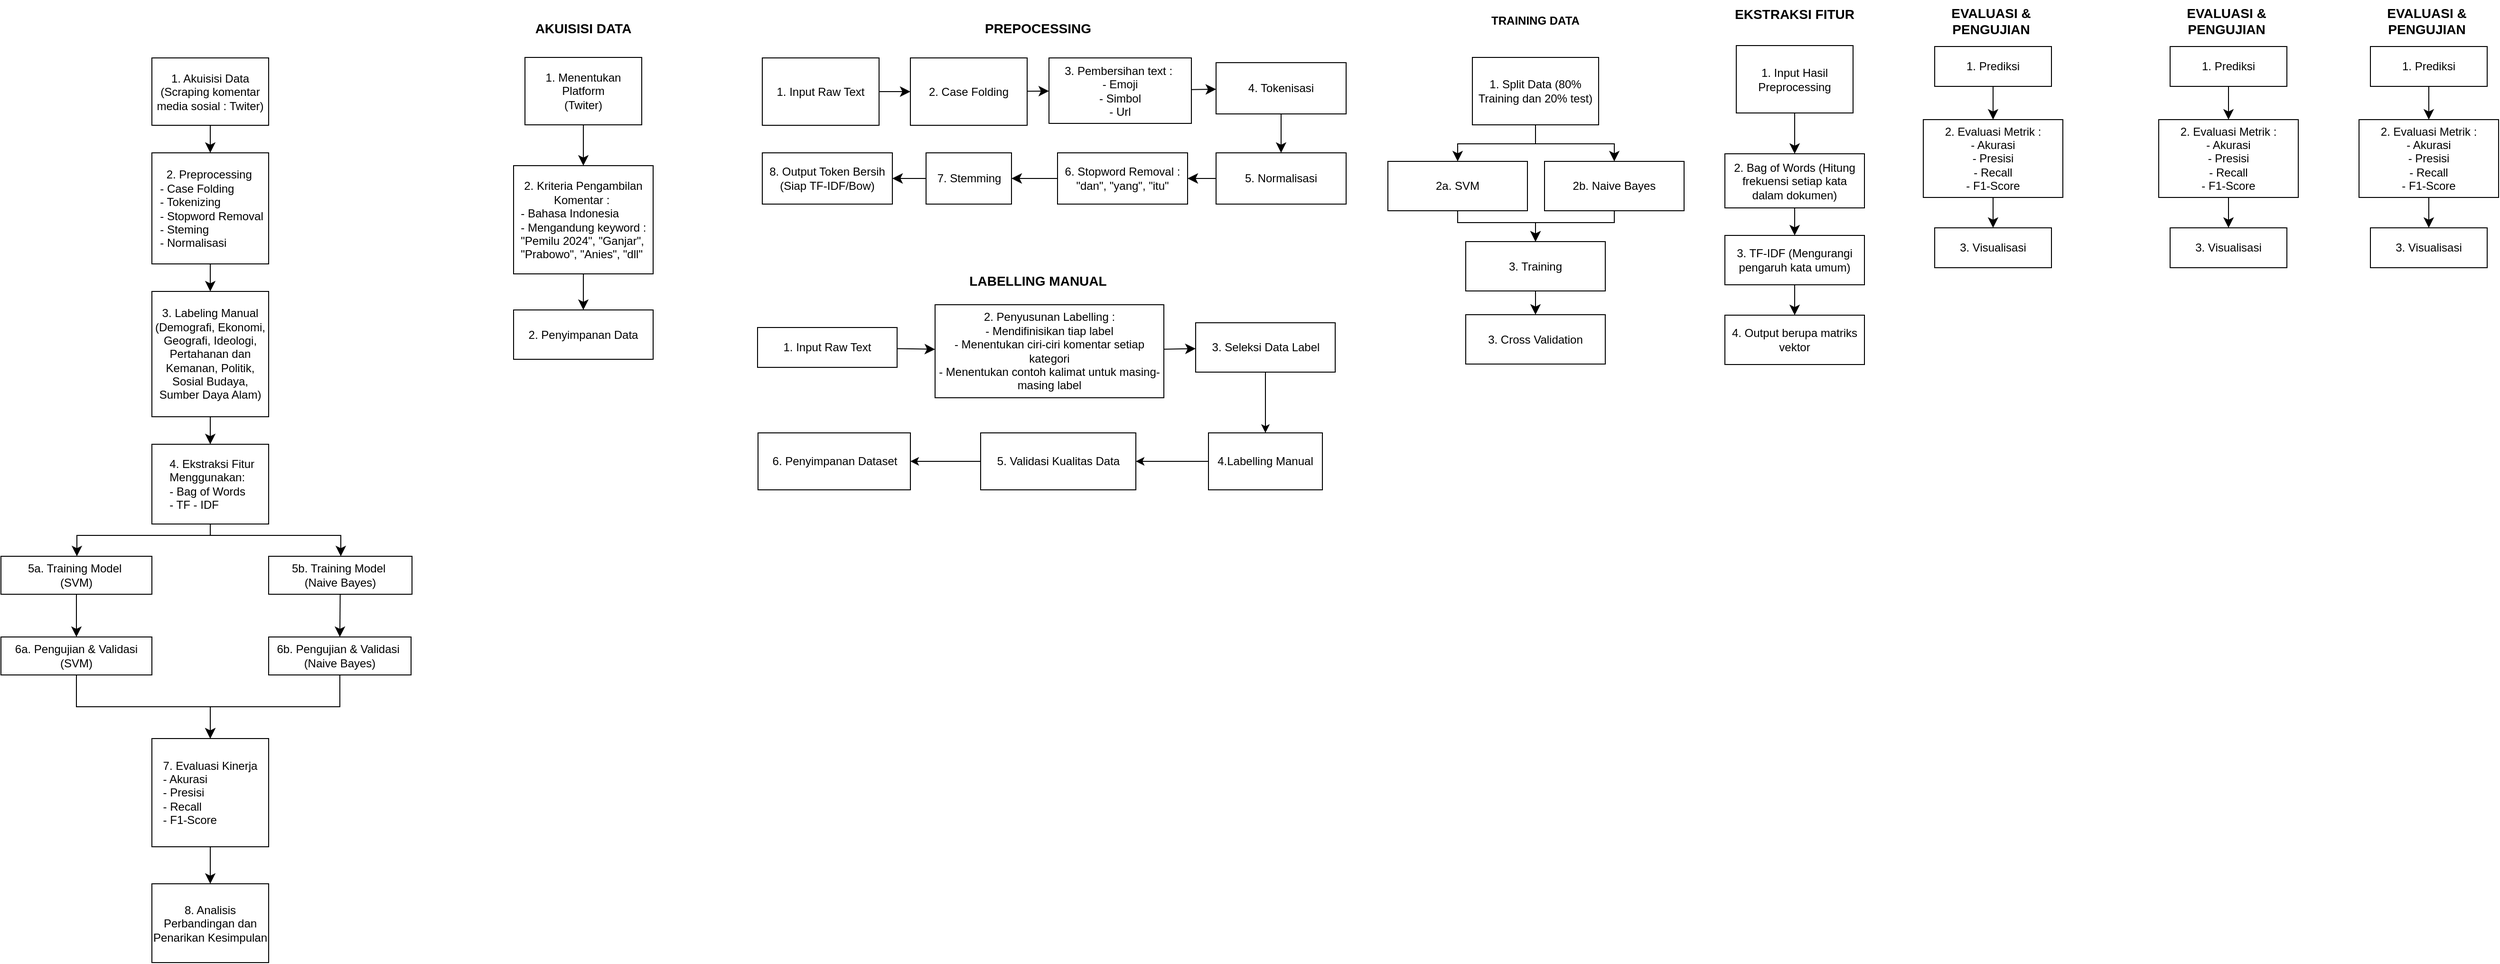 <mxfile version="27.1.4">
  <diagram name="Page-1" id="ybmzvU-VkRpQT2rDfckK">
    <mxGraphModel dx="1517" dy="1038" grid="0" gridSize="10" guides="1" tooltips="1" connect="1" arrows="1" fold="1" page="0" pageScale="1" pageWidth="850" pageHeight="1100" math="0" shadow="0">
      <root>
        <mxCell id="0" />
        <mxCell id="1" parent="0" />
        <mxCell id="gpr8LAaPaPTISccbtqsT-21" style="edgeStyle=none;curved=1;rounded=0;orthogonalLoop=1;jettySize=auto;html=1;entryX=0.5;entryY=0;entryDx=0;entryDy=0;fontSize=12;startSize=8;endSize=8;" edge="1" parent="1" source="gpr8LAaPaPTISccbtqsT-1" target="gpr8LAaPaPTISccbtqsT-2">
          <mxGeometry relative="1" as="geometry" />
        </mxCell>
        <mxCell id="gpr8LAaPaPTISccbtqsT-1" value="1. Akuisisi Data&lt;div&gt;(Scraping komentar media sosial : Twiter)&lt;/div&gt;" style="rounded=0;whiteSpace=wrap;html=1;" vertex="1" parent="1">
          <mxGeometry x="32" y="-140" width="123" height="71" as="geometry" />
        </mxCell>
        <mxCell id="gpr8LAaPaPTISccbtqsT-20" style="edgeStyle=none;curved=1;rounded=0;orthogonalLoop=1;jettySize=auto;html=1;entryX=0.5;entryY=0;entryDx=0;entryDy=0;fontSize=12;startSize=8;endSize=8;" edge="1" parent="1" source="gpr8LAaPaPTISccbtqsT-2" target="gpr8LAaPaPTISccbtqsT-3">
          <mxGeometry relative="1" as="geometry" />
        </mxCell>
        <mxCell id="gpr8LAaPaPTISccbtqsT-2" value="&amp;nbsp; &amp;nbsp; 2. Preprocessing&amp;nbsp;&lt;div&gt;&lt;div&gt;&amp;nbsp; - Case Folding&lt;/div&gt;&lt;div&gt;&amp;nbsp; - Tokenizing&lt;/div&gt;&lt;div&gt;&amp;nbsp; - Stopword Removal&lt;/div&gt;&lt;div&gt;&amp;nbsp; - Steming&lt;/div&gt;&lt;div&gt;&amp;nbsp; - Normalisasi&lt;/div&gt;&lt;/div&gt;" style="rounded=0;whiteSpace=wrap;html=1;align=left;" vertex="1" parent="1">
          <mxGeometry x="32" y="-40" width="123" height="117" as="geometry" />
        </mxCell>
        <mxCell id="gpr8LAaPaPTISccbtqsT-19" style="edgeStyle=none;curved=1;rounded=0;orthogonalLoop=1;jettySize=auto;html=1;entryX=0.5;entryY=0;entryDx=0;entryDy=0;fontSize=12;startSize=8;endSize=8;" edge="1" parent="1" source="gpr8LAaPaPTISccbtqsT-3" target="gpr8LAaPaPTISccbtqsT-4">
          <mxGeometry relative="1" as="geometry" />
        </mxCell>
        <mxCell id="gpr8LAaPaPTISccbtqsT-3" value="3. Labeling Manual&lt;div&gt;(Demografi, Ekonomi, Geografi, Ideologi, Pertahanan dan Kemanan, Politik, Sosial Budaya, Sumber Daya Alam)&lt;/div&gt;" style="rounded=0;whiteSpace=wrap;html=1;align=center;" vertex="1" parent="1">
          <mxGeometry x="32" y="106" width="123" height="132" as="geometry" />
        </mxCell>
        <mxCell id="gpr8LAaPaPTISccbtqsT-7" style="edgeStyle=orthogonalEdgeStyle;rounded=0;orthogonalLoop=1;jettySize=auto;html=1;entryX=0.5;entryY=0;entryDx=0;entryDy=0;fontSize=12;startSize=8;endSize=8;" edge="1" parent="1" source="gpr8LAaPaPTISccbtqsT-4" target="gpr8LAaPaPTISccbtqsT-5">
          <mxGeometry relative="1" as="geometry">
            <Array as="points">
              <mxPoint x="94" y="363" />
              <mxPoint x="-47" y="363" />
              <mxPoint x="-47" y="385" />
            </Array>
          </mxGeometry>
        </mxCell>
        <mxCell id="gpr8LAaPaPTISccbtqsT-4" value="&amp;nbsp; &amp;nbsp; &amp;nbsp;4. Ekstraksi Fitur&amp;nbsp; &amp;nbsp; &amp;nbsp; &amp;nbsp; &amp;nbsp;Menggunakan:&amp;nbsp;&lt;div&gt;&amp;nbsp; &amp;nbsp; &amp;nbsp;- Bag of Words&lt;/div&gt;&lt;div&gt;&amp;nbsp; &amp;nbsp; &amp;nbsp;- TF - IDF&lt;/div&gt;" style="rounded=0;whiteSpace=wrap;html=1;align=left;" vertex="1" parent="1">
          <mxGeometry x="32" y="267" width="123" height="84" as="geometry" />
        </mxCell>
        <mxCell id="gpr8LAaPaPTISccbtqsT-12" style="edgeStyle=none;curved=1;rounded=0;orthogonalLoop=1;jettySize=auto;html=1;entryX=0.5;entryY=0;entryDx=0;entryDy=0;fontSize=12;startSize=8;endSize=8;" edge="1" parent="1" source="gpr8LAaPaPTISccbtqsT-5" target="gpr8LAaPaPTISccbtqsT-9">
          <mxGeometry relative="1" as="geometry" />
        </mxCell>
        <mxCell id="gpr8LAaPaPTISccbtqsT-5" value="5a. Training Model&amp;nbsp;&lt;div&gt;(SVM)&lt;/div&gt;" style="rounded=0;whiteSpace=wrap;html=1;align=center;" vertex="1" parent="1">
          <mxGeometry x="-127" y="385" width="159" height="40" as="geometry" />
        </mxCell>
        <mxCell id="gpr8LAaPaPTISccbtqsT-13" style="edgeStyle=none;curved=1;rounded=0;orthogonalLoop=1;jettySize=auto;html=1;entryX=0.5;entryY=0;entryDx=0;entryDy=0;fontSize=12;startSize=8;endSize=8;" edge="1" parent="1" source="gpr8LAaPaPTISccbtqsT-6" target="gpr8LAaPaPTISccbtqsT-11">
          <mxGeometry relative="1" as="geometry" />
        </mxCell>
        <mxCell id="gpr8LAaPaPTISccbtqsT-6" value="5b. Training Model&amp;nbsp;&lt;div&gt;(Naive Bayes)&lt;/div&gt;" style="rounded=0;whiteSpace=wrap;html=1;align=center;" vertex="1" parent="1">
          <mxGeometry x="155" y="385" width="151" height="40" as="geometry" />
        </mxCell>
        <mxCell id="gpr8LAaPaPTISccbtqsT-8" style="edgeStyle=orthogonalEdgeStyle;rounded=0;orthogonalLoop=1;jettySize=auto;html=1;entryX=0.5;entryY=0;entryDx=0;entryDy=0;fontSize=12;startSize=8;endSize=8;exitX=0.5;exitY=1;exitDx=0;exitDy=0;" edge="1" parent="1" source="gpr8LAaPaPTISccbtqsT-4" target="gpr8LAaPaPTISccbtqsT-6">
          <mxGeometry relative="1" as="geometry">
            <mxPoint x="104" y="361" as="sourcePoint" />
            <mxPoint x="-31" y="395" as="targetPoint" />
            <Array as="points">
              <mxPoint x="94" y="363" />
              <mxPoint x="231" y="363" />
              <mxPoint x="231" y="385" />
            </Array>
          </mxGeometry>
        </mxCell>
        <mxCell id="gpr8LAaPaPTISccbtqsT-16" style="edgeStyle=orthogonalEdgeStyle;rounded=0;orthogonalLoop=1;jettySize=auto;html=1;entryX=0.5;entryY=0;entryDx=0;entryDy=0;fontSize=12;startSize=8;endSize=8;" edge="1" parent="1" source="gpr8LAaPaPTISccbtqsT-9" target="gpr8LAaPaPTISccbtqsT-14">
          <mxGeometry relative="1" as="geometry" />
        </mxCell>
        <mxCell id="gpr8LAaPaPTISccbtqsT-9" value="6a. Pengujian &amp;amp; Validasi (SVM)" style="rounded=0;whiteSpace=wrap;html=1;align=center;" vertex="1" parent="1">
          <mxGeometry x="-127" y="470" width="159" height="40" as="geometry" />
        </mxCell>
        <mxCell id="gpr8LAaPaPTISccbtqsT-17" style="edgeStyle=orthogonalEdgeStyle;rounded=0;orthogonalLoop=1;jettySize=auto;html=1;entryX=0.5;entryY=0;entryDx=0;entryDy=0;fontSize=12;startSize=8;endSize=8;" edge="1" parent="1" source="gpr8LAaPaPTISccbtqsT-11" target="gpr8LAaPaPTISccbtqsT-14">
          <mxGeometry relative="1" as="geometry" />
        </mxCell>
        <mxCell id="gpr8LAaPaPTISccbtqsT-11" value="6b. Pengujian &amp;amp; Validasi&amp;nbsp;&lt;div&gt;&lt;span style=&quot;background-color: transparent; color: light-dark(rgb(0, 0, 0), rgb(255, 255, 255));&quot;&gt;(Naive Bayes)&lt;/span&gt;&lt;/div&gt;" style="rounded=0;whiteSpace=wrap;html=1;align=center;" vertex="1" parent="1">
          <mxGeometry x="155" y="470" width="150" height="40" as="geometry" />
        </mxCell>
        <mxCell id="gpr8LAaPaPTISccbtqsT-18" style="edgeStyle=none;curved=1;rounded=0;orthogonalLoop=1;jettySize=auto;html=1;entryX=0.5;entryY=0;entryDx=0;entryDy=0;fontSize=12;startSize=8;endSize=8;" edge="1" parent="1" source="gpr8LAaPaPTISccbtqsT-14" target="gpr8LAaPaPTISccbtqsT-15">
          <mxGeometry relative="1" as="geometry" />
        </mxCell>
        <mxCell id="gpr8LAaPaPTISccbtqsT-14" value="7. Evaluasi Kinerja&lt;div style=&quot;text-align: left;&quot;&gt;- Akurasi&lt;/div&gt;&lt;div style=&quot;text-align: left;&quot;&gt;- Presisi&lt;/div&gt;&lt;div style=&quot;text-align: left;&quot;&gt;- Recall&lt;/div&gt;&lt;div style=&quot;text-align: left;&quot;&gt;- F1-Score&lt;/div&gt;" style="rounded=0;whiteSpace=wrap;html=1;align=center;" vertex="1" parent="1">
          <mxGeometry x="32" y="577" width="123" height="114" as="geometry" />
        </mxCell>
        <mxCell id="gpr8LAaPaPTISccbtqsT-15" value="8. Analisis Perbandingan dan Penarikan Kesimpulan" style="rounded=0;whiteSpace=wrap;html=1;align=center;" vertex="1" parent="1">
          <mxGeometry x="32" y="730" width="123" height="83" as="geometry" />
        </mxCell>
        <mxCell id="gpr8LAaPaPTISccbtqsT-26" style="edgeStyle=none;curved=1;rounded=0;orthogonalLoop=1;jettySize=auto;html=1;entryX=0.5;entryY=0;entryDx=0;entryDy=0;fontSize=12;startSize=8;endSize=8;" edge="1" parent="1" source="gpr8LAaPaPTISccbtqsT-22" target="gpr8LAaPaPTISccbtqsT-24">
          <mxGeometry relative="1" as="geometry" />
        </mxCell>
        <mxCell id="gpr8LAaPaPTISccbtqsT-22" value="1. Menentukan Platform&lt;div&gt;(Twiter)&lt;/div&gt;" style="rounded=0;whiteSpace=wrap;html=1;" vertex="1" parent="1">
          <mxGeometry x="425" y="-140.5" width="123" height="71" as="geometry" />
        </mxCell>
        <mxCell id="gpr8LAaPaPTISccbtqsT-27" style="edgeStyle=none;curved=1;rounded=0;orthogonalLoop=1;jettySize=auto;html=1;entryX=0.5;entryY=0;entryDx=0;entryDy=0;fontSize=12;startSize=8;endSize=8;" edge="1" parent="1" source="gpr8LAaPaPTISccbtqsT-24" target="gpr8LAaPaPTISccbtqsT-25">
          <mxGeometry relative="1" as="geometry" />
        </mxCell>
        <mxCell id="gpr8LAaPaPTISccbtqsT-24" value="2. Kriteria Pengambilan Komentar :&amp;nbsp;&lt;div style=&quot;text-align: left;&quot;&gt;&amp;nbsp; - Bahasa Indonesia&lt;/div&gt;&lt;div style=&quot;text-align: left;&quot;&gt;&amp;nbsp; - Mengandung keyword :&amp;nbsp; &amp;nbsp; &quot;Pemilu 2024&quot;, &quot;Ganjar&quot;,&amp;nbsp; &amp;nbsp; &quot;Prabowo&quot;, &quot;Anies&quot;, &quot;dll&quot;&lt;/div&gt;" style="rounded=0;whiteSpace=wrap;html=1;align=center;" vertex="1" parent="1">
          <mxGeometry x="413" y="-26.5" width="147" height="114" as="geometry" />
        </mxCell>
        <mxCell id="gpr8LAaPaPTISccbtqsT-25" value="2. Penyimpanan Data" style="rounded=0;whiteSpace=wrap;html=1;align=center;" vertex="1" parent="1">
          <mxGeometry x="413" y="125.5" width="147" height="52" as="geometry" />
        </mxCell>
        <mxCell id="gpr8LAaPaPTISccbtqsT-37" style="edgeStyle=none;curved=1;rounded=0;orthogonalLoop=1;jettySize=auto;html=1;fontSize=12;startSize=8;endSize=8;" edge="1" parent="1" source="gpr8LAaPaPTISccbtqsT-29" target="gpr8LAaPaPTISccbtqsT-30">
          <mxGeometry relative="1" as="geometry" />
        </mxCell>
        <mxCell id="gpr8LAaPaPTISccbtqsT-29" value="1. Input Raw Text" style="rounded=0;whiteSpace=wrap;html=1;" vertex="1" parent="1">
          <mxGeometry x="675" y="-140" width="123" height="71" as="geometry" />
        </mxCell>
        <mxCell id="gpr8LAaPaPTISccbtqsT-38" style="edgeStyle=none;curved=1;rounded=0;orthogonalLoop=1;jettySize=auto;html=1;fontSize=12;startSize=8;endSize=8;" edge="1" parent="1" source="gpr8LAaPaPTISccbtqsT-30" target="gpr8LAaPaPTISccbtqsT-31">
          <mxGeometry relative="1" as="geometry" />
        </mxCell>
        <mxCell id="gpr8LAaPaPTISccbtqsT-30" value="2. Case Folding" style="rounded=0;whiteSpace=wrap;html=1;" vertex="1" parent="1">
          <mxGeometry x="831" y="-140" width="123" height="71" as="geometry" />
        </mxCell>
        <mxCell id="gpr8LAaPaPTISccbtqsT-39" style="edgeStyle=none;curved=1;rounded=0;orthogonalLoop=1;jettySize=auto;html=1;fontSize=12;startSize=8;endSize=8;" edge="1" parent="1" source="gpr8LAaPaPTISccbtqsT-31" target="gpr8LAaPaPTISccbtqsT-32">
          <mxGeometry relative="1" as="geometry" />
        </mxCell>
        <mxCell id="gpr8LAaPaPTISccbtqsT-31" value="3. Pembersihan&amp;nbsp;&lt;span style=&quot;background-color: transparent; color: light-dark(rgb(0, 0, 0), rgb(255, 255, 255));&quot;&gt;text :&amp;nbsp;&lt;/span&gt;&lt;div&gt;&lt;div&gt;- Emoji&lt;/div&gt;&lt;div&gt;- Simbol&lt;/div&gt;&lt;div&gt;- Url&lt;/div&gt;&lt;/div&gt;" style="rounded=0;whiteSpace=wrap;html=1;" vertex="1" parent="1">
          <mxGeometry x="977" y="-140" width="150" height="69" as="geometry" />
        </mxCell>
        <mxCell id="gpr8LAaPaPTISccbtqsT-40" style="edgeStyle=none;curved=1;rounded=0;orthogonalLoop=1;jettySize=auto;html=1;entryX=0.5;entryY=0;entryDx=0;entryDy=0;fontSize=12;startSize=8;endSize=8;" edge="1" parent="1" source="gpr8LAaPaPTISccbtqsT-32" target="gpr8LAaPaPTISccbtqsT-33">
          <mxGeometry relative="1" as="geometry" />
        </mxCell>
        <mxCell id="gpr8LAaPaPTISccbtqsT-32" value="4. Tokenisasi" style="rounded=0;whiteSpace=wrap;html=1;" vertex="1" parent="1">
          <mxGeometry x="1153" y="-135" width="137" height="54" as="geometry" />
        </mxCell>
        <mxCell id="gpr8LAaPaPTISccbtqsT-41" style="edgeStyle=none;curved=1;rounded=0;orthogonalLoop=1;jettySize=auto;html=1;fontSize=12;startSize=8;endSize=8;" edge="1" parent="1" source="gpr8LAaPaPTISccbtqsT-33" target="gpr8LAaPaPTISccbtqsT-34">
          <mxGeometry relative="1" as="geometry" />
        </mxCell>
        <mxCell id="gpr8LAaPaPTISccbtqsT-33" value="5. Normalisasi" style="rounded=0;whiteSpace=wrap;html=1;" vertex="1" parent="1">
          <mxGeometry x="1153" y="-40" width="137" height="54" as="geometry" />
        </mxCell>
        <mxCell id="gpr8LAaPaPTISccbtqsT-42" style="edgeStyle=none;curved=1;rounded=0;orthogonalLoop=1;jettySize=auto;html=1;fontSize=12;startSize=8;endSize=8;" edge="1" parent="1" source="gpr8LAaPaPTISccbtqsT-34" target="gpr8LAaPaPTISccbtqsT-35">
          <mxGeometry relative="1" as="geometry" />
        </mxCell>
        <mxCell id="gpr8LAaPaPTISccbtqsT-34" value="6. Stopword Removal : &quot;dan&quot;, &quot;yang&quot;, &quot;itu&quot;" style="rounded=0;whiteSpace=wrap;html=1;" vertex="1" parent="1">
          <mxGeometry x="986" y="-40" width="137" height="54" as="geometry" />
        </mxCell>
        <mxCell id="gpr8LAaPaPTISccbtqsT-44" style="edgeStyle=none;curved=1;rounded=0;orthogonalLoop=1;jettySize=auto;html=1;fontSize=12;startSize=8;endSize=8;exitX=0;exitY=0.5;exitDx=0;exitDy=0;" edge="1" parent="1" source="gpr8LAaPaPTISccbtqsT-35" target="gpr8LAaPaPTISccbtqsT-36">
          <mxGeometry relative="1" as="geometry" />
        </mxCell>
        <mxCell id="p6sPaUU9TppwSgnS7HaD-1" style="edgeStyle=none;curved=1;rounded=0;orthogonalLoop=1;jettySize=auto;html=1;fontSize=12;startSize=8;endSize=8;" edge="1" parent="1" source="p6sPaUU9TppwSgnS7HaD-2" target="p6sPaUU9TppwSgnS7HaD-4">
          <mxGeometry relative="1" as="geometry" />
        </mxCell>
        <mxCell id="gpr8LAaPaPTISccbtqsT-35" value="7. Stemming" style="rounded=0;whiteSpace=wrap;html=1;" vertex="1" parent="1">
          <mxGeometry x="847.5" y="-40" width="90" height="54" as="geometry" />
        </mxCell>
        <mxCell id="p6sPaUU9TppwSgnS7HaD-2" value="1. Input Raw Text" style="rounded=0;whiteSpace=wrap;html=1;" vertex="1" parent="1">
          <mxGeometry x="670" y="144" width="147" height="42" as="geometry" />
        </mxCell>
        <mxCell id="gpr8LAaPaPTISccbtqsT-36" value="8. Output Token Bersih (Siap TF-IDF/Bow)" style="rounded=0;whiteSpace=wrap;html=1;" vertex="1" parent="1">
          <mxGeometry x="675" y="-40" width="137" height="54" as="geometry" />
        </mxCell>
        <mxCell id="p6sPaUU9TppwSgnS7HaD-3" style="edgeStyle=none;curved=1;rounded=0;orthogonalLoop=1;jettySize=auto;html=1;fontSize=12;startSize=8;endSize=8;" edge="1" parent="1" source="p6sPaUU9TppwSgnS7HaD-4" target="p6sPaUU9TppwSgnS7HaD-5">
          <mxGeometry relative="1" as="geometry" />
        </mxCell>
        <mxCell id="p6sPaUU9TppwSgnS7HaD-4" value="2. Penyusunan Labelling :&lt;div&gt;- Mendifinisikan tiap label&lt;/div&gt;&lt;div&gt;- Menentukan ciri-ciri komentar setiap kategori&lt;/div&gt;&lt;div&gt;- Menentukan contoh kalimat untuk masing-masing label&lt;/div&gt;" style="rounded=0;whiteSpace=wrap;html=1;align=center;" vertex="1" parent="1">
          <mxGeometry x="857" y="120" width="241" height="98" as="geometry" />
        </mxCell>
        <mxCell id="-6hlDB7R7LpJgAfrLC_G-3" value="" style="edgeStyle=orthogonalEdgeStyle;rounded=0;orthogonalLoop=1;jettySize=auto;html=1;" edge="1" parent="1" source="p6sPaUU9TppwSgnS7HaD-5" target="-6hlDB7R7LpJgAfrLC_G-2">
          <mxGeometry relative="1" as="geometry" />
        </mxCell>
        <mxCell id="p6sPaUU9TppwSgnS7HaD-5" value="3. Seleksi Data Label" style="rounded=0;whiteSpace=wrap;html=1;align=center;" vertex="1" parent="1">
          <mxGeometry x="1131.5" y="139" width="147" height="52" as="geometry" />
        </mxCell>
        <mxCell id="-6hlDB7R7LpJgAfrLC_G-5" value="" style="edgeStyle=orthogonalEdgeStyle;rounded=0;orthogonalLoop=1;jettySize=auto;html=1;" edge="1" parent="1" source="-6hlDB7R7LpJgAfrLC_G-2" target="-6hlDB7R7LpJgAfrLC_G-4">
          <mxGeometry relative="1" as="geometry" />
        </mxCell>
        <mxCell id="gpr8LAaPaPTISccbtqsT-45" style="edgeStyle=none;curved=1;rounded=0;orthogonalLoop=1;jettySize=auto;html=1;entryX=0.5;entryY=0;entryDx=0;entryDy=0;fontSize=12;startSize=8;endSize=8;" edge="1" source="gpr8LAaPaPTISccbtqsT-46" target="gpr8LAaPaPTISccbtqsT-48" parent="1">
          <mxGeometry relative="1" as="geometry" />
        </mxCell>
        <mxCell id="-6hlDB7R7LpJgAfrLC_G-2" value="4.Labelling Manual" style="whiteSpace=wrap;html=1;rounded=0;" vertex="1" parent="1">
          <mxGeometry x="1145" y="255" width="120" height="60" as="geometry" />
        </mxCell>
        <mxCell id="gpr8LAaPaPTISccbtqsT-46" value="1. Input Hasil Preprocessing" style="rounded=0;whiteSpace=wrap;html=1;" vertex="1" parent="1">
          <mxGeometry x="1701" y="-153" width="123" height="71" as="geometry" />
        </mxCell>
        <mxCell id="-6hlDB7R7LpJgAfrLC_G-7" value="" style="edgeStyle=orthogonalEdgeStyle;rounded=0;orthogonalLoop=1;jettySize=auto;html=1;" edge="1" parent="1" source="-6hlDB7R7LpJgAfrLC_G-4" target="-6hlDB7R7LpJgAfrLC_G-6">
          <mxGeometry relative="1" as="geometry" />
        </mxCell>
        <mxCell id="gpr8LAaPaPTISccbtqsT-47" style="edgeStyle=none;curved=1;rounded=0;orthogonalLoop=1;jettySize=auto;html=1;entryX=0.5;entryY=0;entryDx=0;entryDy=0;fontSize=12;startSize=8;endSize=8;" edge="1" source="gpr8LAaPaPTISccbtqsT-48" target="gpr8LAaPaPTISccbtqsT-49" parent="1">
          <mxGeometry relative="1" as="geometry" />
        </mxCell>
        <mxCell id="-6hlDB7R7LpJgAfrLC_G-4" value="&lt;div style=&quot;line-height: 160%;&quot;&gt;5. Validasi Kualitas Data&lt;/div&gt;" style="whiteSpace=wrap;html=1;rounded=0;" vertex="1" parent="1">
          <mxGeometry x="905" y="255" width="163.5" height="60" as="geometry" />
        </mxCell>
        <mxCell id="gpr8LAaPaPTISccbtqsT-48" value="2. Bag of Words (Hitung frekuensi setiap kata dalam dokumen)" style="rounded=0;whiteSpace=wrap;html=1;align=center;" vertex="1" parent="1">
          <mxGeometry x="1689" y="-39" width="147" height="57" as="geometry" />
        </mxCell>
        <mxCell id="-6hlDB7R7LpJgAfrLC_G-6" value="6. Penyimpanan Dataset" style="whiteSpace=wrap;html=1;rounded=0;" vertex="1" parent="1">
          <mxGeometry x="670.5" y="255" width="160.5" height="60" as="geometry" />
        </mxCell>
        <mxCell id="gpr8LAaPaPTISccbtqsT-51" style="edgeStyle=none;curved=1;rounded=0;orthogonalLoop=1;jettySize=auto;html=1;entryX=0.5;entryY=0;entryDx=0;entryDy=0;fontSize=12;startSize=8;endSize=8;" edge="1" parent="1" source="gpr8LAaPaPTISccbtqsT-49" target="gpr8LAaPaPTISccbtqsT-50">
          <mxGeometry relative="1" as="geometry" />
        </mxCell>
        <mxCell id="gpr8LAaPaPTISccbtqsT-49" value="3. TF-IDF (Mengurangi pengaruh kata umum)" style="rounded=0;whiteSpace=wrap;html=1;align=center;" vertex="1" parent="1">
          <mxGeometry x="1689" y="47" width="147" height="52" as="geometry" />
        </mxCell>
        <mxCell id="gpr8LAaPaPTISccbtqsT-50" value="4. Output berupa matriks vektor" style="rounded=0;whiteSpace=wrap;html=1;align=center;" vertex="1" parent="1">
          <mxGeometry x="1689" y="131" width="147" height="52" as="geometry" />
        </mxCell>
        <mxCell id="gpr8LAaPaPTISccbtqsT-52" style="edgeStyle=orthogonalEdgeStyle;rounded=0;orthogonalLoop=1;jettySize=auto;html=1;entryX=0.5;entryY=0;entryDx=0;entryDy=0;fontSize=12;startSize=8;endSize=8;" edge="1" source="gpr8LAaPaPTISccbtqsT-53" target="gpr8LAaPaPTISccbtqsT-55" parent="1">
          <mxGeometry relative="1" as="geometry" />
        </mxCell>
        <mxCell id="-6hlDB7R7LpJgAfrLC_G-8" value="&lt;b&gt;&lt;font style=&quot;font-size: 14px;&quot;&gt;AKUISISI DATA&lt;/font&gt;&lt;/b&gt;" style="text;strokeColor=none;align=center;fillColor=none;html=1;verticalAlign=middle;whiteSpace=wrap;rounded=0;" vertex="1" parent="1">
          <mxGeometry x="420" y="-186" width="133" height="30" as="geometry" />
        </mxCell>
        <mxCell id="gpr8LAaPaPTISccbtqsT-59" style="edgeStyle=orthogonalEdgeStyle;rounded=0;orthogonalLoop=1;jettySize=auto;html=1;entryX=0.5;entryY=0;entryDx=0;entryDy=0;fontSize=12;startSize=8;endSize=8;" edge="1" parent="1" source="gpr8LAaPaPTISccbtqsT-53" target="gpr8LAaPaPTISccbtqsT-57">
          <mxGeometry relative="1" as="geometry" />
        </mxCell>
        <mxCell id="-6hlDB7R7LpJgAfrLC_G-9" value="&lt;b&gt;&lt;font style=&quot;font-size: 14px;&quot;&gt;PREPOCESSING&lt;/font&gt;&lt;/b&gt;" style="text;strokeColor=none;align=center;fillColor=none;html=1;verticalAlign=middle;whiteSpace=wrap;rounded=0;" vertex="1" parent="1">
          <mxGeometry x="899" y="-186" width="133" height="30" as="geometry" />
        </mxCell>
        <mxCell id="gpr8LAaPaPTISccbtqsT-53" value="1. Split Data (80% Training dan 20% test)" style="rounded=0;whiteSpace=wrap;html=1;" vertex="1" parent="1">
          <mxGeometry x="1423" y="-140.5" width="133" height="71" as="geometry" />
        </mxCell>
        <mxCell id="-6hlDB7R7LpJgAfrLC_G-10" value="&lt;b&gt;&lt;font style=&quot;font-size: 14px;&quot;&gt;LABELLING MANUAL&lt;/font&gt;&lt;/b&gt;" style="text;strokeColor=none;align=center;fillColor=none;html=1;verticalAlign=middle;whiteSpace=wrap;rounded=0;" vertex="1" parent="1">
          <mxGeometry x="867" y="80" width="197" height="30" as="geometry" />
        </mxCell>
        <mxCell id="gpr8LAaPaPTISccbtqsT-61" style="edgeStyle=orthogonalEdgeStyle;rounded=0;orthogonalLoop=1;jettySize=auto;html=1;entryX=0.5;entryY=0;entryDx=0;entryDy=0;fontSize=12;startSize=8;endSize=8;" edge="1" parent="1" source="gpr8LAaPaPTISccbtqsT-55" target="gpr8LAaPaPTISccbtqsT-58">
          <mxGeometry relative="1" as="geometry">
            <Array as="points">
              <mxPoint x="1408" y="33.5" />
              <mxPoint x="1490" y="33.5" />
            </Array>
          </mxGeometry>
        </mxCell>
        <mxCell id="gpr8LAaPaPTISccbtqsT-55" value="2a. SVM" style="rounded=0;whiteSpace=wrap;html=1;align=center;" vertex="1" parent="1">
          <mxGeometry x="1334" y="-31" width="147" height="52" as="geometry" />
        </mxCell>
        <mxCell id="gpr8LAaPaPTISccbtqsT-62" style="edgeStyle=orthogonalEdgeStyle;rounded=0;orthogonalLoop=1;jettySize=auto;html=1;entryX=0.5;entryY=0;entryDx=0;entryDy=0;fontSize=12;startSize=8;endSize=8;" edge="1" parent="1" source="gpr8LAaPaPTISccbtqsT-57" target="gpr8LAaPaPTISccbtqsT-58">
          <mxGeometry relative="1" as="geometry">
            <Array as="points">
              <mxPoint x="1573" y="33.5" />
              <mxPoint x="1490" y="33.5" />
            </Array>
          </mxGeometry>
        </mxCell>
        <mxCell id="gpr8LAaPaPTISccbtqsT-57" value="2b. Naive Bayes" style="rounded=0;whiteSpace=wrap;html=1;align=center;" vertex="1" parent="1">
          <mxGeometry x="1499" y="-31" width="147" height="52" as="geometry" />
        </mxCell>
        <mxCell id="gpr8LAaPaPTISccbtqsT-63" style="edgeStyle=none;curved=1;rounded=0;orthogonalLoop=1;jettySize=auto;html=1;entryX=0.5;entryY=0;entryDx=0;entryDy=0;fontSize=12;startSize=8;endSize=8;" edge="1" parent="1" source="gpr8LAaPaPTISccbtqsT-58" target="gpr8LAaPaPTISccbtqsT-60">
          <mxGeometry relative="1" as="geometry" />
        </mxCell>
        <mxCell id="gpr8LAaPaPTISccbtqsT-58" value="3. Training" style="rounded=0;whiteSpace=wrap;html=1;align=center;" vertex="1" parent="1">
          <mxGeometry x="1416" y="53.5" width="147" height="52" as="geometry" />
        </mxCell>
        <mxCell id="gpr8LAaPaPTISccbtqsT-60" value="3. Cross Validation" style="rounded=0;whiteSpace=wrap;html=1;align=center;" vertex="1" parent="1">
          <mxGeometry x="1416" y="130.5" width="147" height="52" as="geometry" />
        </mxCell>
        <mxCell id="gpr8LAaPaPTISccbtqsT-64" value="&lt;font style=&quot;font-size: 14px;&quot;&gt;&lt;b&gt;EKSTRAKSI FITUR&lt;/b&gt;&lt;/font&gt;" style="text;strokeColor=none;align=center;fillColor=none;html=1;verticalAlign=middle;whiteSpace=wrap;rounded=0;" vertex="1" parent="1">
          <mxGeometry x="1696" y="-201" width="133" height="30" as="geometry" />
        </mxCell>
        <mxCell id="gpr8LAaPaPTISccbtqsT-65" value="&lt;div style=&quot;&quot;&gt;&lt;b style=&quot;background-color: transparent; color: light-dark(rgb(0, 0, 0), rgb(255, 255, 255));&quot;&gt;TRAINING DATA&lt;/b&gt;&lt;/div&gt;" style="text;strokeColor=none;align=center;fillColor=none;html=1;verticalAlign=middle;whiteSpace=wrap;rounded=0;" vertex="1" parent="1">
          <mxGeometry x="1423" y="-194" width="133" height="30" as="geometry" />
        </mxCell>
        <mxCell id="gpr8LAaPaPTISccbtqsT-66" style="edgeStyle=none;curved=1;rounded=0;orthogonalLoop=1;jettySize=auto;html=1;entryX=0.5;entryY=0;entryDx=0;entryDy=0;fontSize=12;startSize=8;endSize=8;" edge="1" source="gpr8LAaPaPTISccbtqsT-67" target="gpr8LAaPaPTISccbtqsT-69" parent="1">
          <mxGeometry relative="1" as="geometry" />
        </mxCell>
        <mxCell id="gpr8LAaPaPTISccbtqsT-67" value="1. Prediksi" style="rounded=0;whiteSpace=wrap;html=1;" vertex="1" parent="1">
          <mxGeometry x="1910" y="-152" width="123" height="42" as="geometry" />
        </mxCell>
        <mxCell id="gpr8LAaPaPTISccbtqsT-68" style="edgeStyle=none;curved=1;rounded=0;orthogonalLoop=1;jettySize=auto;html=1;entryX=0.5;entryY=0;entryDx=0;entryDy=0;fontSize=12;startSize=8;endSize=8;" edge="1" source="gpr8LAaPaPTISccbtqsT-69" target="gpr8LAaPaPTISccbtqsT-71" parent="1">
          <mxGeometry relative="1" as="geometry" />
        </mxCell>
        <mxCell id="gpr8LAaPaPTISccbtqsT-69" value="2. Evaluasi Metrik :&lt;br&gt;- Akurasi&lt;br&gt;- Presisi&lt;div&gt;- Recall&lt;/div&gt;&lt;div&gt;- F1-Score&lt;/div&gt;" style="rounded=0;whiteSpace=wrap;html=1;align=center;" vertex="1" parent="1">
          <mxGeometry x="1898" y="-75" width="147" height="82" as="geometry" />
        </mxCell>
        <mxCell id="gpr8LAaPaPTISccbtqsT-71" value="3. Visualisasi" style="rounded=0;whiteSpace=wrap;html=1;align=center;" vertex="1" parent="1">
          <mxGeometry x="1910" y="39" width="123" height="42" as="geometry" />
        </mxCell>
        <mxCell id="gpr8LAaPaPTISccbtqsT-73" value="&lt;font style=&quot;font-size: 14px;&quot;&gt;&lt;b&gt;EVALUASI &amp;amp; PENGUJIAN&lt;/b&gt;&lt;/font&gt;" style="text;strokeColor=none;align=center;fillColor=none;html=1;verticalAlign=middle;whiteSpace=wrap;rounded=0;" vertex="1" parent="1">
          <mxGeometry x="1905" y="-194" width="129" height="30" as="geometry" />
        </mxCell>
        <mxCell id="gpr8LAaPaPTISccbtqsT-74" style="edgeStyle=none;curved=1;rounded=0;orthogonalLoop=1;jettySize=auto;html=1;entryX=0.5;entryY=0;entryDx=0;entryDy=0;fontSize=12;startSize=8;endSize=8;" edge="1" source="gpr8LAaPaPTISccbtqsT-75" target="gpr8LAaPaPTISccbtqsT-77" parent="1">
          <mxGeometry relative="1" as="geometry" />
        </mxCell>
        <mxCell id="gpr8LAaPaPTISccbtqsT-75" value="1. Prediksi" style="rounded=0;whiteSpace=wrap;html=1;" vertex="1" parent="1">
          <mxGeometry x="2158" y="-152" width="123" height="42" as="geometry" />
        </mxCell>
        <mxCell id="gpr8LAaPaPTISccbtqsT-76" style="edgeStyle=none;curved=1;rounded=0;orthogonalLoop=1;jettySize=auto;html=1;entryX=0.5;entryY=0;entryDx=0;entryDy=0;fontSize=12;startSize=8;endSize=8;" edge="1" source="gpr8LAaPaPTISccbtqsT-77" target="gpr8LAaPaPTISccbtqsT-78" parent="1">
          <mxGeometry relative="1" as="geometry" />
        </mxCell>
        <mxCell id="gpr8LAaPaPTISccbtqsT-77" value="2. Evaluasi Metrik :&lt;br&gt;- Akurasi&lt;br&gt;- Presisi&lt;div&gt;- Recall&lt;/div&gt;&lt;div&gt;- F1-Score&lt;/div&gt;" style="rounded=0;whiteSpace=wrap;html=1;align=center;" vertex="1" parent="1">
          <mxGeometry x="2146" y="-75" width="147" height="82" as="geometry" />
        </mxCell>
        <mxCell id="gpr8LAaPaPTISccbtqsT-78" value="3. Visualisasi" style="rounded=0;whiteSpace=wrap;html=1;align=center;" vertex="1" parent="1">
          <mxGeometry x="2158" y="39" width="123" height="42" as="geometry" />
        </mxCell>
        <mxCell id="gpr8LAaPaPTISccbtqsT-79" value="&lt;font style=&quot;font-size: 14px;&quot;&gt;&lt;b&gt;EVALUASI &amp;amp; PENGUJIAN&lt;/b&gt;&lt;/font&gt;" style="text;strokeColor=none;align=center;fillColor=none;html=1;verticalAlign=middle;whiteSpace=wrap;rounded=0;" vertex="1" parent="1">
          <mxGeometry x="2153" y="-194" width="129" height="30" as="geometry" />
        </mxCell>
        <mxCell id="gpr8LAaPaPTISccbtqsT-80" style="edgeStyle=none;curved=1;rounded=0;orthogonalLoop=1;jettySize=auto;html=1;entryX=0.5;entryY=0;entryDx=0;entryDy=0;fontSize=12;startSize=8;endSize=8;" edge="1" source="gpr8LAaPaPTISccbtqsT-81" target="gpr8LAaPaPTISccbtqsT-83" parent="1">
          <mxGeometry relative="1" as="geometry" />
        </mxCell>
        <mxCell id="gpr8LAaPaPTISccbtqsT-81" value="1. Prediksi" style="rounded=0;whiteSpace=wrap;html=1;" vertex="1" parent="1">
          <mxGeometry x="2369" y="-152" width="123" height="42" as="geometry" />
        </mxCell>
        <mxCell id="gpr8LAaPaPTISccbtqsT-82" style="edgeStyle=none;curved=1;rounded=0;orthogonalLoop=1;jettySize=auto;html=1;entryX=0.5;entryY=0;entryDx=0;entryDy=0;fontSize=12;startSize=8;endSize=8;" edge="1" source="gpr8LAaPaPTISccbtqsT-83" target="gpr8LAaPaPTISccbtqsT-84" parent="1">
          <mxGeometry relative="1" as="geometry" />
        </mxCell>
        <mxCell id="gpr8LAaPaPTISccbtqsT-83" value="2. Evaluasi Metrik :&lt;br&gt;- Akurasi&lt;br&gt;- Presisi&lt;div&gt;- Recall&lt;/div&gt;&lt;div&gt;- F1-Score&lt;/div&gt;" style="rounded=0;whiteSpace=wrap;html=1;align=center;" vertex="1" parent="1">
          <mxGeometry x="2357" y="-75" width="147" height="82" as="geometry" />
        </mxCell>
        <mxCell id="gpr8LAaPaPTISccbtqsT-84" value="3. Visualisasi" style="rounded=0;whiteSpace=wrap;html=1;align=center;" vertex="1" parent="1">
          <mxGeometry x="2369" y="39" width="123" height="42" as="geometry" />
        </mxCell>
        <mxCell id="gpr8LAaPaPTISccbtqsT-85" value="&lt;font style=&quot;font-size: 14px;&quot;&gt;&lt;b&gt;EVALUASI &amp;amp; PENGUJIAN&lt;/b&gt;&lt;/font&gt;" style="text;strokeColor=none;align=center;fillColor=none;html=1;verticalAlign=middle;whiteSpace=wrap;rounded=0;" vertex="1" parent="1">
          <mxGeometry x="2364" y="-194" width="129" height="30" as="geometry" />
        </mxCell>
      </root>
    </mxGraphModel>
  </diagram>
</mxfile>
